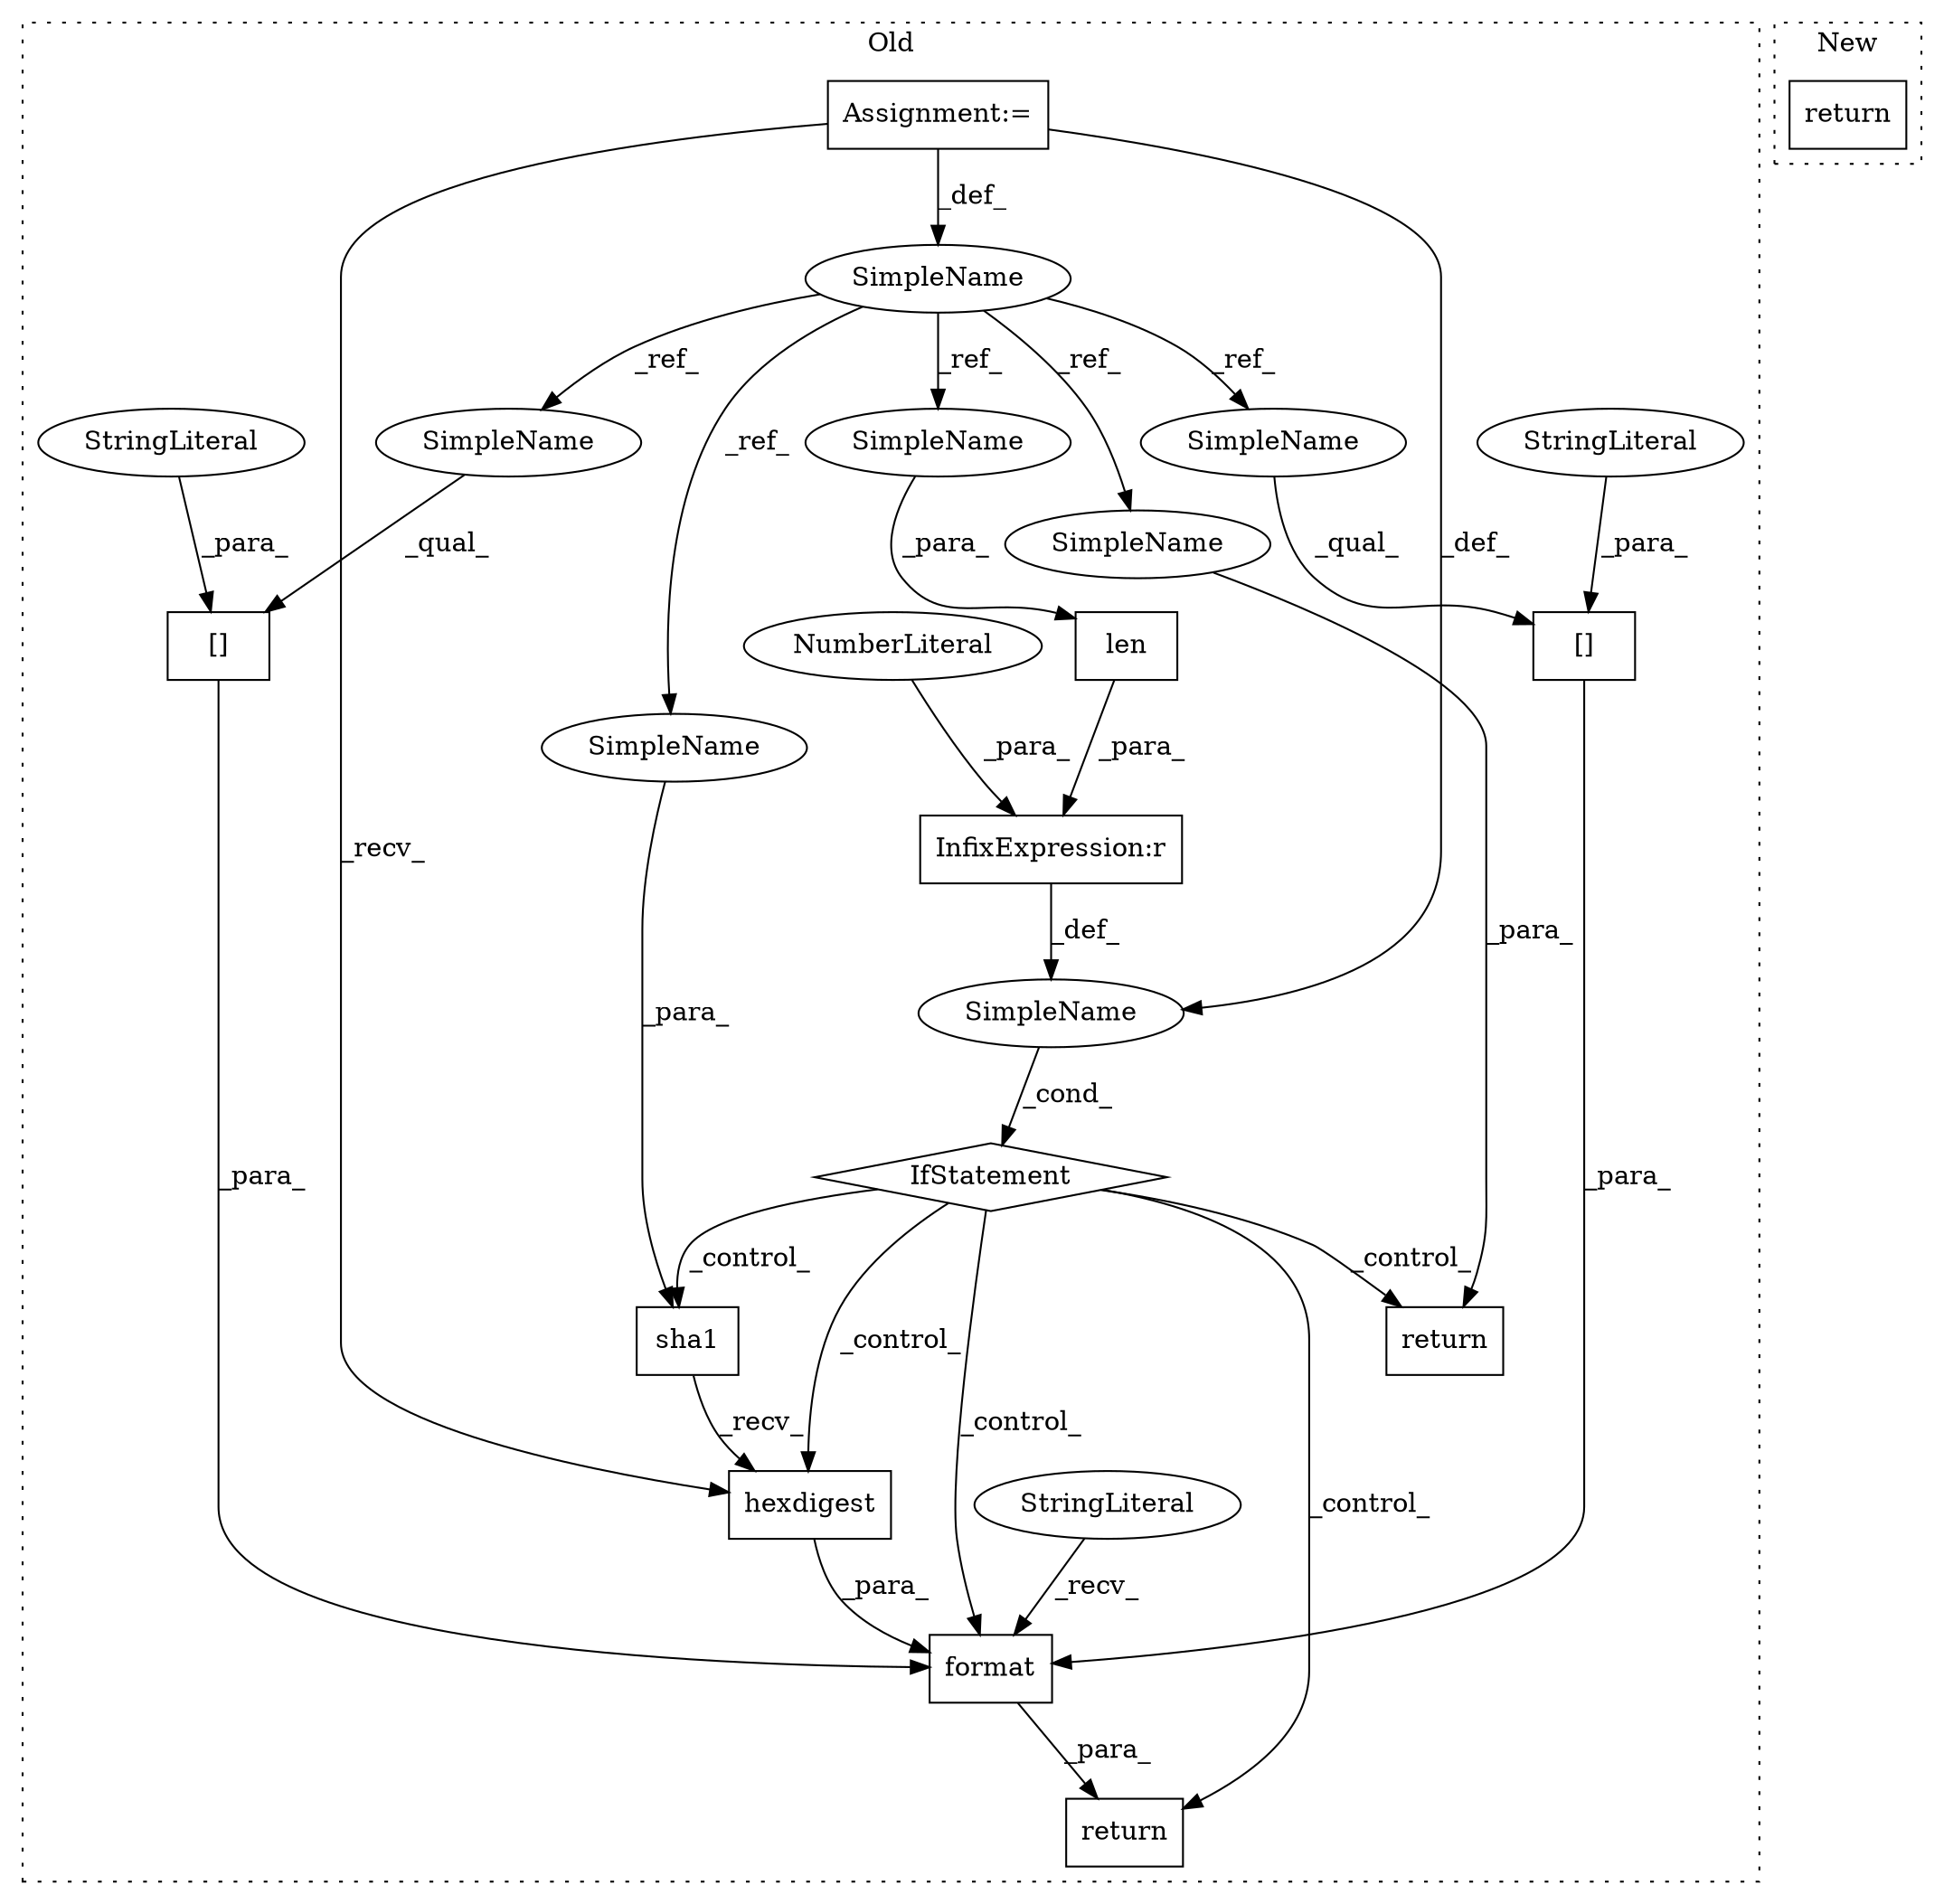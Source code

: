 digraph G {
subgraph cluster0 {
1 [label="sha1" a="32" s="12949,12966" l="5,1" shape="box"];
3 [label="hexdigest" a="32" s="12968" l="11" shape="box"];
4 [label="return" a="41" s="12891" l="7" shape="box"];
5 [label="format" a="32" s="12909,13013" l="7,1" shape="box"];
6 [label="[]" a="2" s="12916,12947" l="13,1" shape="box"];
7 [label="InfixExpression:r" a="27" s="12874" l="4" shape="box"];
8 [label="NumberLiteral" a="34" s="12878" l="3" shape="ellipse"];
9 [label="[]" a="2" s="12980,13012" l="13,1" shape="box"];
10 [label="len" a="32" s="12857,12873" l="4,1" shape="box"];
11 [label="IfStatement" a="25" s="12853,12881" l="4,2" shape="diamond"];
12 [label="SimpleName" a="42" s="12807" l="12" shape="ellipse"];
13 [label="SimpleName" a="42" s="" l="" shape="ellipse"];
14 [label="StringLiteral" a="45" s="12898" l="10" shape="ellipse"];
15 [label="Assignment:=" a="7" s="12819" l="1" shape="box"];
16 [label="StringLiteral" a="45" s="12993" l="19" shape="ellipse"];
17 [label="StringLiteral" a="45" s="12929" l="18" shape="ellipse"];
18 [label="return" a="41" s="13026" l="7" shape="box"];
19 [label="SimpleName" a="42" s="12980" l="12" shape="ellipse"];
20 [label="SimpleName" a="42" s="12861" l="12" shape="ellipse"];
21 [label="SimpleName" a="42" s="13033" l="12" shape="ellipse"];
22 [label="SimpleName" a="42" s="12954" l="12" shape="ellipse"];
23 [label="SimpleName" a="42" s="12916" l="12" shape="ellipse"];
label = "Old";
style="dotted";
}
subgraph cluster1 {
2 [label="return" a="41" s="13118" l="7" shape="box"];
label = "New";
style="dotted";
}
1 -> 3 [label="_recv_"];
3 -> 5 [label="_para_"];
5 -> 4 [label="_para_"];
6 -> 5 [label="_para_"];
7 -> 13 [label="_def_"];
8 -> 7 [label="_para_"];
9 -> 5 [label="_para_"];
10 -> 7 [label="_para_"];
11 -> 1 [label="_control_"];
11 -> 4 [label="_control_"];
11 -> 18 [label="_control_"];
11 -> 3 [label="_control_"];
11 -> 5 [label="_control_"];
12 -> 21 [label="_ref_"];
12 -> 19 [label="_ref_"];
12 -> 20 [label="_ref_"];
12 -> 23 [label="_ref_"];
12 -> 22 [label="_ref_"];
13 -> 11 [label="_cond_"];
14 -> 5 [label="_recv_"];
15 -> 3 [label="_recv_"];
15 -> 13 [label="_def_"];
15 -> 12 [label="_def_"];
16 -> 9 [label="_para_"];
17 -> 6 [label="_para_"];
19 -> 9 [label="_qual_"];
20 -> 10 [label="_para_"];
21 -> 18 [label="_para_"];
22 -> 1 [label="_para_"];
23 -> 6 [label="_qual_"];
}